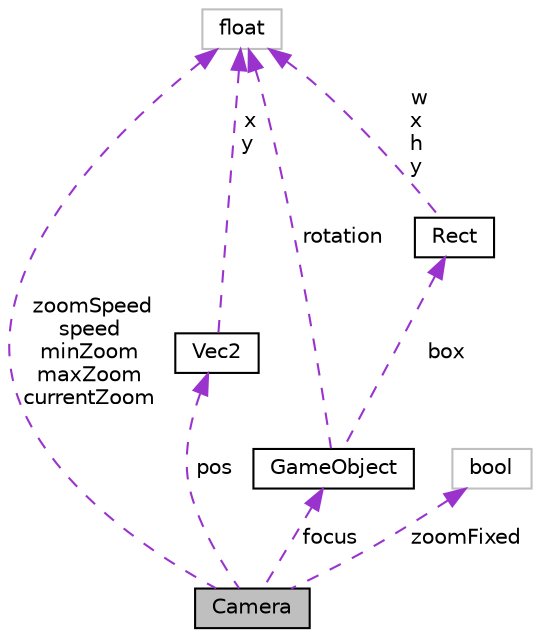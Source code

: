digraph "Camera"
{
  edge [fontname="Helvetica",fontsize="10",labelfontname="Helvetica",labelfontsize="10"];
  node [fontname="Helvetica",fontsize="10",shape=record];
  Node1 [label="Camera",height=0.2,width=0.4,color="black", fillcolor="grey75", style="filled", fontcolor="black"];
  Node2 -> Node1 [dir="back",color="darkorchid3",fontsize="10",style="dashed",label=" pos" ,fontname="Helvetica"];
  Node2 [label="Vec2",height=0.2,width=0.4,color="black", fillcolor="white", style="filled",URL="$classVec2.html",tooltip="Classe que modela um vetor(no sentido físico) "];
  Node3 -> Node2 [dir="back",color="darkorchid3",fontsize="10",style="dashed",label=" x\ny" ,fontname="Helvetica"];
  Node3 [label="float",height=0.2,width=0.4,color="grey75", fillcolor="white", style="filled"];
  Node4 -> Node1 [dir="back",color="darkorchid3",fontsize="10",style="dashed",label=" focus" ,fontname="Helvetica"];
  Node4 [label="GameObject",height=0.2,width=0.4,color="black", fillcolor="white", style="filled",URL="$classGameObject.html",tooltip="Classe virtual que especifica o funcionamento de um GameObject. "];
  Node5 -> Node4 [dir="back",color="darkorchid3",fontsize="10",style="dashed",label=" box" ,fontname="Helvetica"];
  Node5 [label="Rect",height=0.2,width=0.4,color="black", fillcolor="white", style="filled",URL="$classRect.html",tooltip="Classe que modela um rect. "];
  Node3 -> Node5 [dir="back",color="darkorchid3",fontsize="10",style="dashed",label=" w\nx\nh\ny" ,fontname="Helvetica"];
  Node3 -> Node4 [dir="back",color="darkorchid3",fontsize="10",style="dashed",label=" rotation" ,fontname="Helvetica"];
  Node3 -> Node1 [dir="back",color="darkorchid3",fontsize="10",style="dashed",label=" zoomSpeed\nspeed\nminZoom\nmaxZoom\ncurrentZoom" ,fontname="Helvetica"];
  Node6 -> Node1 [dir="back",color="darkorchid3",fontsize="10",style="dashed",label=" zoomFixed" ,fontname="Helvetica"];
  Node6 [label="bool",height=0.2,width=0.4,color="grey75", fillcolor="white", style="filled"];
}
